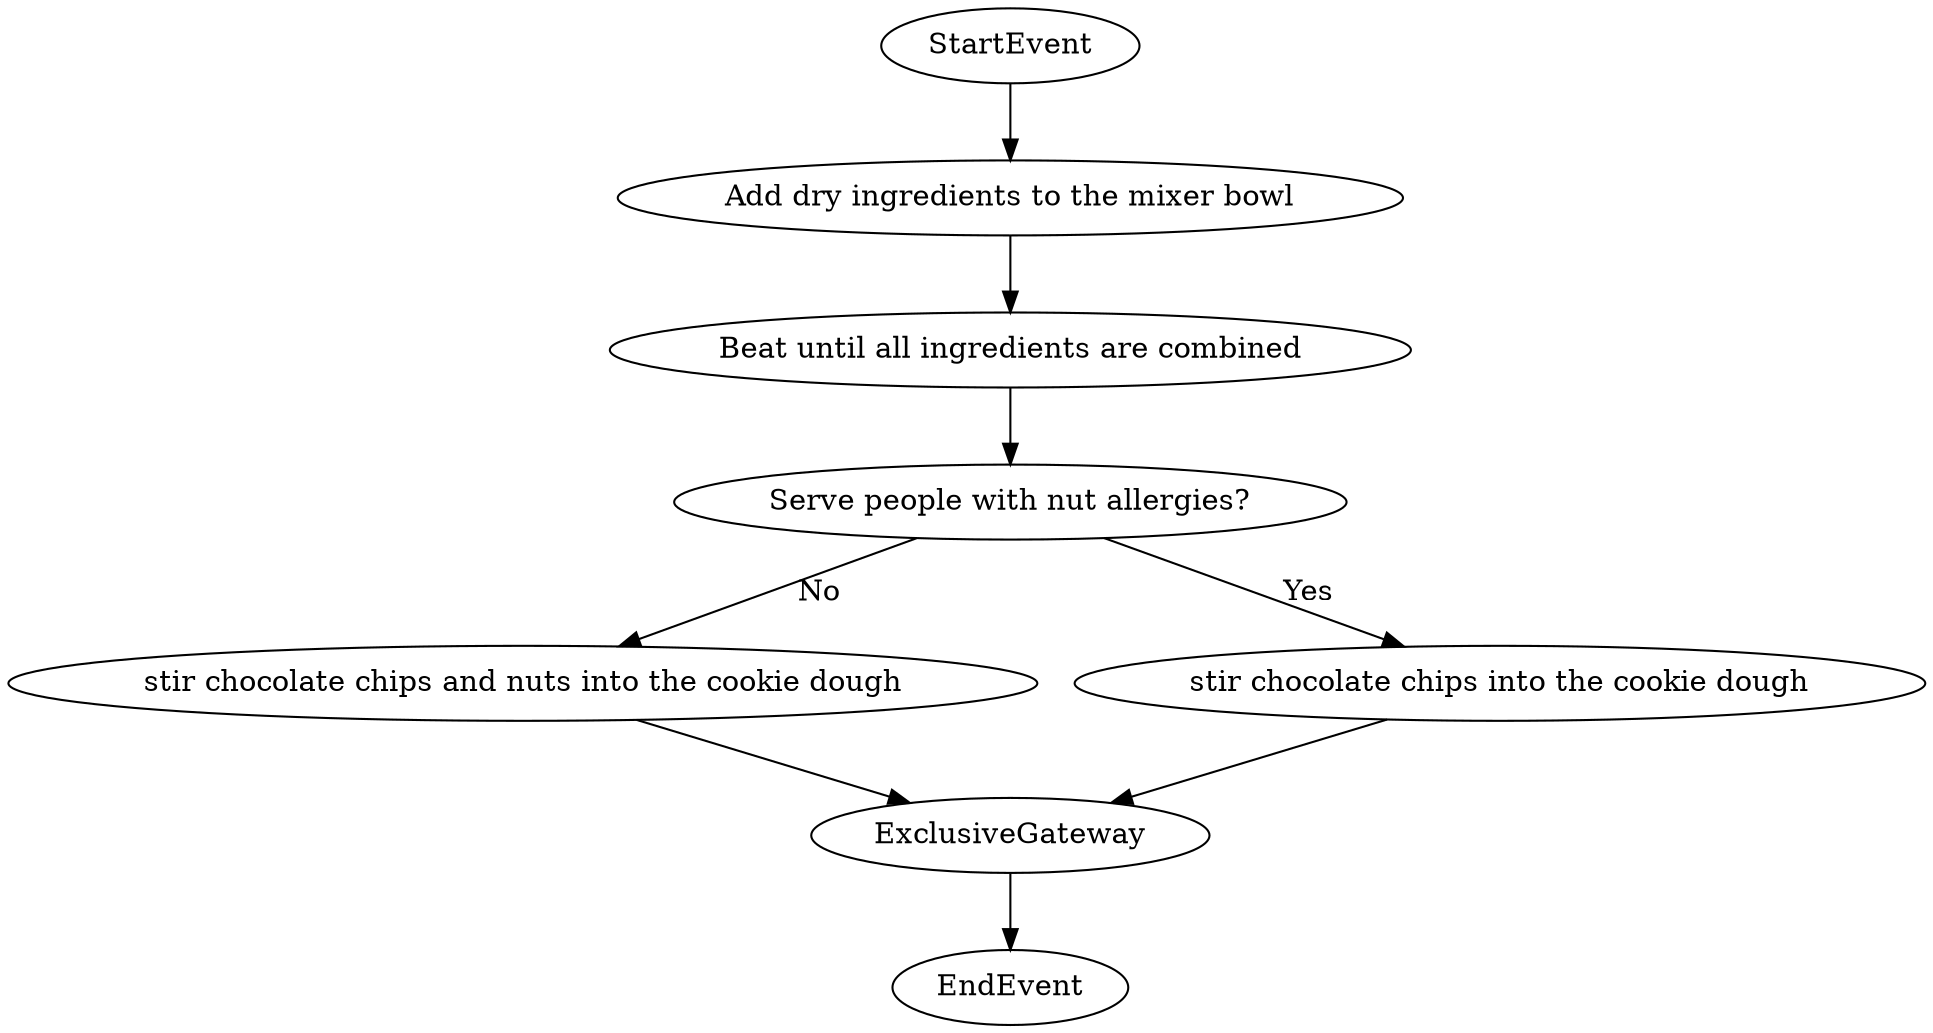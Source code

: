 strict digraph G {
  "Serve people with nut allergies?" [ label="Serve people with nut allergies?" ];
  "ExclusiveGateway" [ label="ExclusiveGateway" ];
  "Add dry ingredients to the mixer bowl" [ label="Add dry ingredients to the mixer bowl" ];
  "Beat until all ingredients are combined" [ label="Beat until all ingredients are combined" ];
  "stir chocolate chips and nuts into the cookie dough" [ label="stir chocolate chips and nuts into the cookie dough" ];
  "stir chocolate chips into the cookie dough" [ label="stir chocolate chips into the cookie dough" ];
  "EndEvent" [ label="EndEvent" ];
  "StartEvent" [ label="StartEvent" ];
  "Add dry ingredients to the mixer bowl" -> "Beat until all ingredients are combined" [ label="" ];
  "Beat until all ingredients are combined" -> "Serve people with nut allergies?" [ label="" ];
  "Serve people with nut allergies?" -> "stir chocolate chips and nuts into the cookie dough" [ label="No" ];
  "Serve people with nut allergies?" -> "stir chocolate chips into the cookie dough" [ label="Yes" ];
  "stir chocolate chips and nuts into the cookie dough" -> "ExclusiveGateway" [ label="" ];
  "stir chocolate chips into the cookie dough" -> "ExclusiveGateway" [ label="" ];
  "ExclusiveGateway" -> "EndEvent" [ label="" ];
  "StartEvent" -> "Add dry ingredients to the mixer bowl" [ label="" ];
}
strict digraph G {
  "Serve people with nut allergies?" [ label="Serve people with nut allergies?" ];
  "ExclusiveGateway" [ label="ExclusiveGateway" ];
  "Add dry ingredients to the mixer bowl" [ label="Add dry ingredients to the mixer bowl" ];
  "Beat until all ingredients are combined" [ label="Beat until all ingredients are combined" ];
  "stir chocolate chips and nuts into the cookie dough" [ label="stir chocolate chips and nuts into the cookie dough" ];
  "stir chocolate chips into the cookie dough" [ label="stir chocolate chips into the cookie dough" ];
  "EndEvent" [ label="EndEvent" ];
  "StartEvent" [ label="StartEvent" ];
  "Add dry ingredients to the mixer bowl" -> "Beat until all ingredients are combined" [ label="" ];
  "Beat until all ingredients are combined" -> "Serve people with nut allergies?" [ label="" ];
  "Serve people with nut allergies?" -> "stir chocolate chips and nuts into the cookie dough" [ label="No" ];
  "Serve people with nut allergies?" -> "stir chocolate chips into the cookie dough" [ label="Yes" ];
  "stir chocolate chips and nuts into the cookie dough" -> "ExclusiveGateway" [ label="" ];
  "stir chocolate chips into the cookie dough" -> "ExclusiveGateway" [ label="" ];
  "ExclusiveGateway" -> "EndEvent" [ label="" ];
  "StartEvent" -> "Add dry ingredients to the mixer bowl" [ label="" ];
}
